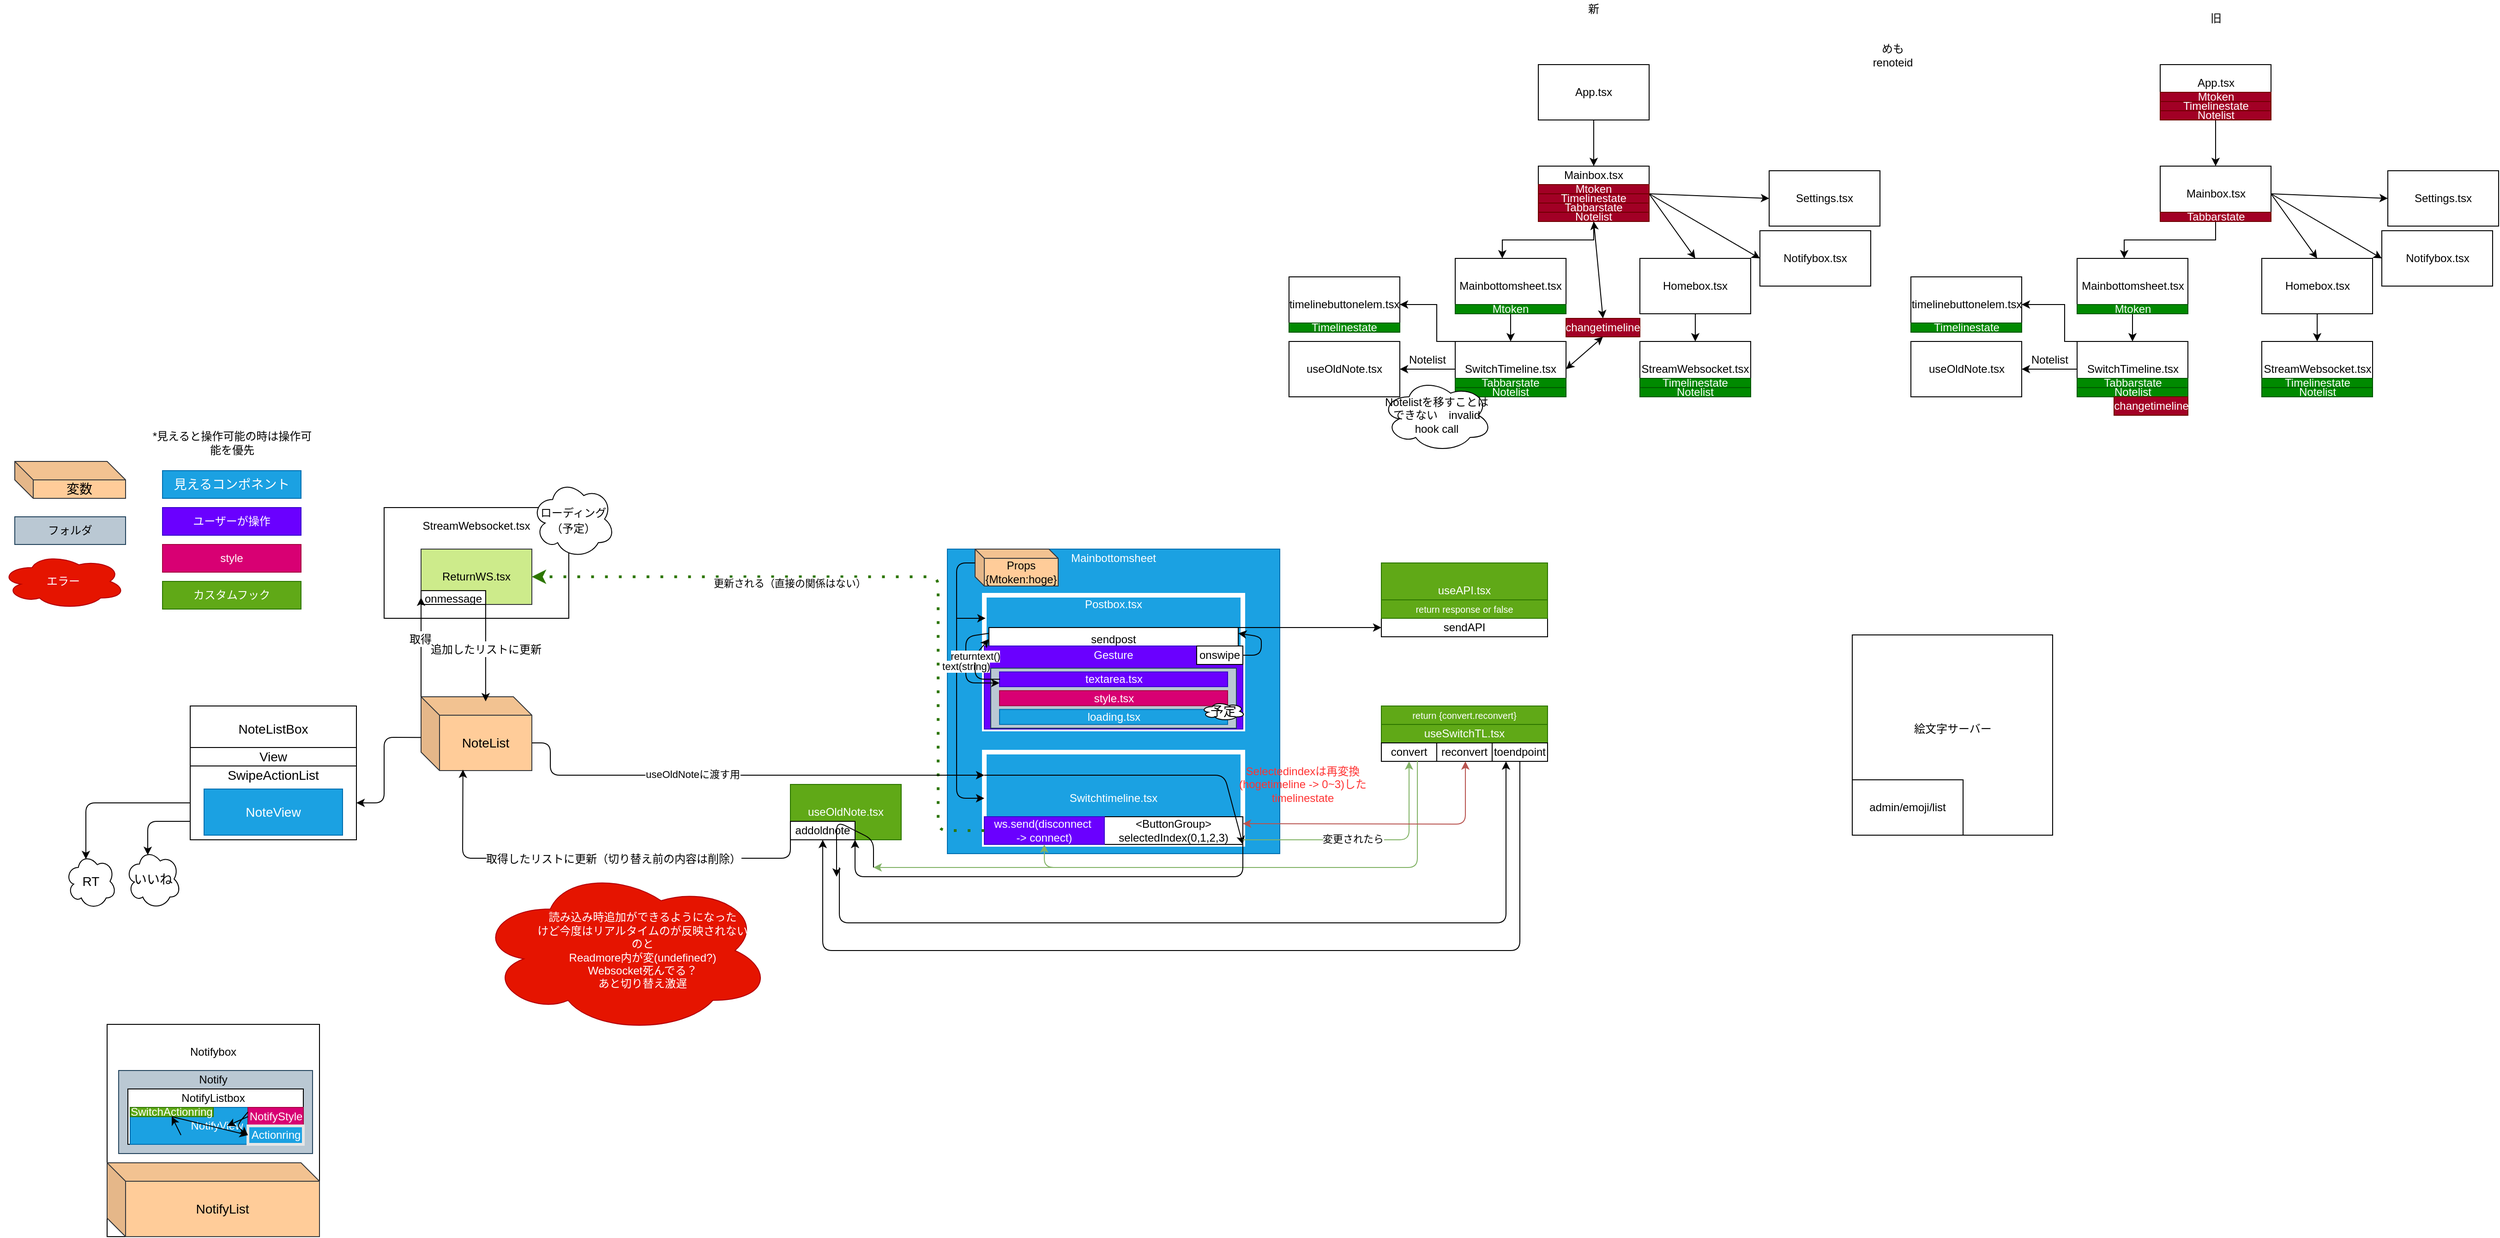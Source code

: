 <mxfile>
    <diagram id="kgpKYQtTHZ0yAKxKKP6v" name="Page-1">
        <mxGraphModel dx="1748" dy="1518" grid="1" gridSize="10" guides="1" tooltips="1" connect="1" arrows="1" fold="1" page="1" pageScale="1" pageWidth="850" pageHeight="1100" math="0" shadow="0">
            <root>
                <mxCell id="0"/>
                <mxCell id="1" parent="0"/>
                <mxCell id="136" value="" style="whiteSpace=wrap;html=1;aspect=fixed;" parent="1" vertex="1">
                    <mxGeometry x="-540" y="640" width="230" height="230" as="geometry"/>
                </mxCell>
                <mxCell id="EchnxL360Gzji8mLbnqo-2" value="useOldNote.tsx" style="whiteSpace=wrap;html=1;fillColor=#60a917;strokeColor=#2D7600;fontColor=#ffffff;" parent="1" vertex="1">
                    <mxGeometry x="200" y="380" width="120" height="60" as="geometry"/>
                </mxCell>
                <mxCell id="11" value="" style="group;" parent="1" vertex="1" connectable="0">
                    <mxGeometry x="840" y="295" width="180" height="60" as="geometry"/>
                </mxCell>
                <mxCell id="8" value="useSwitchTL.tsx" style="whiteSpace=wrap;html=1;fillColor=#60a917;strokeColor=#2D7600;fontColor=#ffffff;" parent="11" vertex="1">
                    <mxGeometry width="180" height="60" as="geometry"/>
                </mxCell>
                <mxCell id="9" value="convert" style="whiteSpace=wrap;html=1;" parent="11" vertex="1">
                    <mxGeometry y="40" width="60" height="20" as="geometry"/>
                </mxCell>
                <mxCell id="10" value="reconvert" style="whiteSpace=wrap;html=1;" parent="11" vertex="1">
                    <mxGeometry x="60" y="40" width="60" height="20" as="geometry"/>
                </mxCell>
                <mxCell id="12" value="&lt;font style=&quot;font-size: 10px&quot;&gt;return {convert.reconvert}&lt;/font&gt;" style="whiteSpace=wrap;html=1;strokeColor=#2D7600;align=center;fillColor=#60a917;fontColor=#ffffff;" parent="11" vertex="1">
                    <mxGeometry width="180" height="20" as="geometry"/>
                </mxCell>
                <mxCell id="65" value="toendpoint" style="whiteSpace=wrap;html=1;" parent="11" vertex="1">
                    <mxGeometry x="120" y="40" width="60" height="20" as="geometry"/>
                </mxCell>
                <mxCell id="14" value="" style="group;" parent="1" vertex="1" connectable="0">
                    <mxGeometry x="410" y="335" width="320" height="120" as="geometry"/>
                </mxCell>
                <mxCell id="78" value="" style="whiteSpace=wrap;html=1;fillColor=#1ba1e2;strokeColor=#006EAF;fontColor=#ffffff;" parent="14" vertex="1">
                    <mxGeometry x="-40" y="-210" width="360" height="330" as="geometry"/>
                </mxCell>
                <mxCell id="3" value="Switchtimeline.tsx" style="whiteSpace=wrap;html=1;fillColor=#1ba1e2;fontColor=#ffffff;strokeColor=#FFFFFF;strokeWidth=5;" parent="14" vertex="1">
                    <mxGeometry y="10" width="280" height="100" as="geometry"/>
                </mxCell>
                <mxCell id="13" value="&amp;lt;ButtonGroup&amp;gt;&lt;br&gt;selectedIndex(0,1,2,3)" style="whiteSpace=wrap;html=1;" parent="14" vertex="1">
                    <mxGeometry x="130" y="80" width="150" height="30" as="geometry"/>
                </mxCell>
                <mxCell id="16" value="ws.send(disconnect&amp;nbsp;&lt;br&gt;-&amp;gt; connect)" style="whiteSpace=wrap;html=1;fillColor=#6a00ff;strokeColor=#3700CC;fontColor=#ffffff;" parent="14" vertex="1">
                    <mxGeometry y="80" width="130" height="30" as="geometry"/>
                </mxCell>
                <mxCell id="77" value="" style="whiteSpace=wrap;html=1;fillColor=#1ba1e2;fontColor=#ffffff;strokeWidth=5;strokeColor=#FFFFFF;" parent="14" vertex="1">
                    <mxGeometry y="-160" width="280" height="145" as="geometry"/>
                </mxCell>
                <mxCell id="107" value="sendpost" style="whiteSpace=wrap;html=1;" parent="14" vertex="1">
                    <mxGeometry x="5" y="-125" width="270" height="25" as="geometry"/>
                </mxCell>
                <mxCell id="80" value="&lt;font color=&quot;#ffffff&quot;&gt;Mainbottomsheet&lt;/font&gt;" style="text;html=1;strokeColor=none;fillColor=none;align=center;verticalAlign=middle;whiteSpace=wrap;" parent="14" vertex="1">
                    <mxGeometry x="120" y="-210" width="40" height="20" as="geometry"/>
                </mxCell>
                <mxCell id="117" value="&lt;span&gt;Props&lt;/span&gt;&lt;br&gt;&lt;span&gt;{Mtoken:hoge}&lt;/span&gt;" style="shape=cube;whiteSpace=wrap;html=1;boundedLbl=1;backgroundOutline=1;darkOpacity=0.05;darkOpacity2=0.1;size=10;fillColor=#ffcc99;strokeColor=#36393d;" parent="14" vertex="1">
                    <mxGeometry x="-10" y="-210" width="90" height="40" as="geometry"/>
                </mxCell>
                <mxCell id="118" value="" style="endArrow=classic;html=1;exitX=0;exitY=0;exitDx=0;exitDy=15;exitPerimeter=0;entryX=0;entryY=0.5;entryDx=0;entryDy=0;fillColor=#fa6800;" parent="14" source="117" target="3" edge="1">
                    <mxGeometry width="50" height="50" relative="1" as="geometry">
                        <mxPoint x="-50" y="-45" as="sourcePoint"/>
                        <mxPoint x="-130" y="-25" as="targetPoint"/>
                        <Array as="points">
                            <mxPoint x="-30" y="-195"/>
                            <mxPoint x="-30" y="60"/>
                        </Array>
                    </mxGeometry>
                </mxCell>
                <mxCell id="130" value="" style="endArrow=classic;html=1;exitX=0;exitY=0.25;exitDx=0;exitDy=0;entryX=1;entryY=1;entryDx=0;entryDy=0;" parent="14" source="3" target="13" edge="1">
                    <mxGeometry width="50" height="50" relative="1" as="geometry">
                        <mxPoint x="30" y="345" as="sourcePoint"/>
                        <mxPoint x="80" y="295" as="targetPoint"/>
                        <Array as="points">
                            <mxPoint x="120" y="35"/>
                            <mxPoint x="260" y="35"/>
                        </Array>
                    </mxGeometry>
                </mxCell>
                <mxCell id="15" value="" style="endArrow=classic;html=1;entryX=0.5;entryY=1;entryDx=0;entryDy=0;exitX=1;exitY=0.833;exitDx=0;exitDy=0;fillColor=#d5e8d4;strokeColor=#82b366;gradientColor=#97d077;exitPerimeter=0;" parent="1" source="13" target="9" edge="1">
                    <mxGeometry width="50" height="50" relative="1" as="geometry">
                        <mxPoint x="400" y="330" as="sourcePoint"/>
                        <mxPoint x="450" y="280" as="targetPoint"/>
                        <Array as="points">
                            <mxPoint x="870" y="440"/>
                        </Array>
                    </mxGeometry>
                </mxCell>
                <mxCell id="26" value="変更されたら" style="edgeLabel;html=1;align=center;verticalAlign=middle;resizable=0;points=[];" parent="15" vertex="1" connectable="0">
                    <mxGeometry x="-0.102" y="1" relative="1" as="geometry">
                        <mxPoint as="offset"/>
                    </mxGeometry>
                </mxCell>
                <mxCell id="17" value="" style="endArrow=classic;html=1;exitX=0.65;exitY=0.951;exitDx=0;exitDy=0;exitPerimeter=0;entryX=0.5;entryY=1;entryDx=0;entryDy=0;fillColor=#d5e8d4;strokeColor=#82b366;gradientColor=#97d077;" parent="1" source="9" target="16" edge="1">
                    <mxGeometry width="50" height="50" relative="1" as="geometry">
                        <mxPoint x="400" y="330" as="sourcePoint"/>
                        <mxPoint x="450" y="280" as="targetPoint"/>
                        <Array as="points">
                            <mxPoint x="879" y="470"/>
                            <mxPoint x="475" y="470"/>
                        </Array>
                    </mxGeometry>
                </mxCell>
                <mxCell id="19" value="" style="endArrow=classic;startArrow=classic;html=1;entryX=0.5;entryY=1;entryDx=0;entryDy=0;exitX=1;exitY=0.25;exitDx=0;exitDy=0;fillColor=#f8cecc;strokeColor=#b85450;gradientColor=#ea6b66;" parent="1" source="13" edge="1">
                    <mxGeometry width="50" height="50" relative="1" as="geometry">
                        <mxPoint x="691" y="400.0" as="sourcePoint"/>
                        <mxPoint x="931" y="355.0" as="targetPoint"/>
                        <Array as="points">
                            <mxPoint x="931" y="423"/>
                        </Array>
                    </mxGeometry>
                </mxCell>
                <mxCell id="20" value="Selectedindexは再変換(hogetimeline -&amp;gt; 0~3)したtimelinestate" style="text;html=1;align=center;verticalAlign=middle;whiteSpace=wrap;fontColor=#FF3333;" parent="1" vertex="1">
                    <mxGeometry x="680" y="370" width="150" height="20" as="geometry"/>
                </mxCell>
                <mxCell id="28" value="" style="endArrow=classic;html=1;gradientColor=#97d077;fillColor=#d5e8d4;strokeColor=#82b366;" parent="1" edge="1">
                    <mxGeometry width="50" height="50" relative="1" as="geometry">
                        <mxPoint x="490" y="470" as="sourcePoint"/>
                        <mxPoint x="290" y="470" as="targetPoint"/>
                        <Array as="points"/>
                    </mxGeometry>
                </mxCell>
                <mxCell id="32" value="" style="group;" parent="1" vertex="1" connectable="0">
                    <mxGeometry x="-240" y="130" width="250" height="120" as="geometry"/>
                </mxCell>
                <mxCell id="33" value="" style="group;" parent="32" vertex="1" connectable="0">
                    <mxGeometry y="-50" width="250" height="120" as="geometry"/>
                </mxCell>
                <mxCell id="71" value="" style="group;" parent="33" vertex="1" connectable="0">
                    <mxGeometry y="-30" width="250" height="150" as="geometry"/>
                </mxCell>
                <mxCell id="30" value="" style="whiteSpace=wrap;html=1;" parent="71" vertex="1">
                    <mxGeometry y="30" width="200" height="120" as="geometry"/>
                </mxCell>
                <mxCell id="29" value="ReturnWS.tsx" style="whiteSpace=wrap;html=1;fillColor=#cdeb8b;strokeColor=#36393d;" parent="71" vertex="1">
                    <mxGeometry x="40" y="75" width="120" height="60" as="geometry"/>
                </mxCell>
                <mxCell id="31" value="StreamWebsocket.tsx" style="text;html=1;strokeColor=none;fillColor=none;align=center;verticalAlign=middle;whiteSpace=wrap;" parent="71" vertex="1">
                    <mxGeometry x="80" y="40" width="40" height="20" as="geometry"/>
                </mxCell>
                <mxCell id="36" value="&lt;font style=&quot;font-size: 12px&quot;&gt;onmessage&lt;/font&gt;" style="whiteSpace=wrap;html=1;fontSize=14;fontColor=#000000;" parent="71" vertex="1">
                    <mxGeometry x="40" y="120" width="70" height="15" as="geometry"/>
                </mxCell>
                <mxCell id="49" value="&lt;font style=&quot;font-size: 12px&quot;&gt;ローディング（予定）&lt;/font&gt;" style="ellipse;shape=cloud;whiteSpace=wrap;html=1;fontSize=14;fontColor=#000000;align=center;" parent="71" vertex="1">
                    <mxGeometry x="160" width="90" height="85" as="geometry"/>
                </mxCell>
                <mxCell id="34" value="NoteList" style="shape=cube;whiteSpace=wrap;html=1;boundedLbl=1;backgroundOutline=1;darkOpacity=0.05;darkOpacity2=0.1;fillColor=#ffcc99;strokeColor=#36393d;fontSize=14;" parent="1" vertex="1">
                    <mxGeometry x="-200" y="285" width="120" height="80" as="geometry"/>
                </mxCell>
                <mxCell id="37" value="" style="endArrow=classic;html=1;fontSize=14;fontColor=#000000;exitX=0;exitY=0;exitDx=0;exitDy=0;exitPerimeter=0;entryX=0;entryY=0.5;entryDx=0;entryDy=0;" parent="1" source="34" target="36" edge="1">
                    <mxGeometry width="50" height="50" relative="1" as="geometry">
                        <mxPoint x="270" y="400" as="sourcePoint"/>
                        <mxPoint x="320" y="350" as="targetPoint"/>
                        <Array as="points"/>
                    </mxGeometry>
                </mxCell>
                <mxCell id="39" value="&lt;font style=&quot;font-size: 12px&quot;&gt;取得&lt;/font&gt;" style="edgeLabel;html=1;align=center;verticalAlign=middle;resizable=0;points=[];fontSize=14;fontColor=#000000;" parent="37" vertex="1" connectable="0">
                    <mxGeometry x="0.182" y="1" relative="1" as="geometry">
                        <mxPoint as="offset"/>
                    </mxGeometry>
                </mxCell>
                <mxCell id="38" value="" style="endArrow=classic;html=1;fontSize=14;fontColor=#000000;exitX=1;exitY=1;exitDx=0;exitDy=0;entryX=0.583;entryY=0.063;entryDx=0;entryDy=0;entryPerimeter=0;" parent="1" source="36" target="34" edge="1">
                    <mxGeometry width="50" height="50" relative="1" as="geometry">
                        <mxPoint x="270" y="400" as="sourcePoint"/>
                        <mxPoint x="320" y="350" as="targetPoint"/>
                        <Array as="points"/>
                    </mxGeometry>
                </mxCell>
                <mxCell id="40" value="&lt;font style=&quot;font-size: 12px&quot;&gt;追加したリストに更新&lt;/font&gt;" style="edgeLabel;html=1;align=center;verticalAlign=middle;resizable=0;points=[];fontSize=14;fontColor=#000000;" parent="38" vertex="1" connectable="0">
                    <mxGeometry x="-0.098" relative="1" as="geometry">
                        <mxPoint as="offset"/>
                    </mxGeometry>
                </mxCell>
                <mxCell id="43" value="" style="endArrow=classic;html=1;fontSize=14;fontColor=#000000;exitX=0;exitY=1;exitDx=0;exitDy=0;entryX=0.378;entryY=0.987;entryDx=0;entryDy=0;entryPerimeter=0;" parent="1" source="47" target="34" edge="1">
                    <mxGeometry width="50" height="50" relative="1" as="geometry">
                        <mxPoint x="125" y="540" as="sourcePoint"/>
                        <mxPoint x="-190" y="550" as="targetPoint"/>
                        <Array as="points">
                            <mxPoint x="200" y="460"/>
                            <mxPoint x="-155" y="460"/>
                        </Array>
                    </mxGeometry>
                </mxCell>
                <mxCell id="44" value="&lt;font style=&quot;font-size: 12px&quot;&gt;取得したリストに更新（切り替え前の内容は削除）&lt;/font&gt;" style="edgeLabel;html=1;align=center;verticalAlign=middle;resizable=0;points=[];fontSize=14;fontColor=#000000;" parent="43" vertex="1" connectable="0">
                    <mxGeometry x="-0.098" relative="1" as="geometry">
                        <mxPoint as="offset"/>
                    </mxGeometry>
                </mxCell>
                <mxCell id="47" value="addoldnote" style="whiteSpace=wrap;html=1;" parent="1" vertex="1">
                    <mxGeometry x="200" y="420" width="70" height="20" as="geometry"/>
                </mxCell>
                <mxCell id="51" value="" style="whiteSpace=wrap;html=1;fontSize=14;align=center;" parent="1" vertex="1">
                    <mxGeometry x="-450" y="295" width="180" height="145" as="geometry"/>
                </mxCell>
                <mxCell id="52" value="見えるコンポネント" style="whiteSpace=wrap;html=1;fontSize=14;fontColor=#ffffff;align=center;fillColor=#1ba1e2;strokeColor=#006EAF;" parent="1" vertex="1">
                    <mxGeometry x="-480" y="40" width="150" height="30" as="geometry"/>
                </mxCell>
                <mxCell id="53" value="変数" style="shape=cube;whiteSpace=wrap;html=1;boundedLbl=1;backgroundOutline=1;darkOpacity=0.05;darkOpacity2=0.1;fillColor=#ffcc99;strokeColor=#36393d;fontSize=14;" parent="1" vertex="1">
                    <mxGeometry x="-640" y="30" width="120" height="40" as="geometry"/>
                </mxCell>
                <mxCell id="54" value="" style="whiteSpace=wrap;html=1;fontSize=14;fontColor=#000000;align=center;" parent="1" vertex="1">
                    <mxGeometry x="-450" y="360" width="180" height="80" as="geometry"/>
                </mxCell>
                <mxCell id="55" value="NoteView" style="whiteSpace=wrap;html=1;fontSize=14;fontColor=#ffffff;align=center;fillColor=#1ba1e2;strokeColor=#006EAF;" parent="1" vertex="1">
                    <mxGeometry x="-435" y="385" width="150" height="50" as="geometry"/>
                </mxCell>
                <mxCell id="56" value="SwipeActionList" style="text;html=1;strokeColor=none;fillColor=none;align=center;verticalAlign=middle;whiteSpace=wrap;fontSize=14;fontColor=#000000;" parent="1" vertex="1">
                    <mxGeometry x="-380" y="360" width="40" height="20" as="geometry"/>
                </mxCell>
                <mxCell id="57" value="いいね" style="ellipse;shape=cloud;whiteSpace=wrap;html=1;fontSize=14;fontColor=#000000;align=center;" parent="1" vertex="1">
                    <mxGeometry x="-520" y="450" width="60" height="65" as="geometry"/>
                </mxCell>
                <mxCell id="58" value="RT" style="ellipse;shape=cloud;whiteSpace=wrap;html=1;fontSize=14;fontColor=#000000;align=center;" parent="1" vertex="1">
                    <mxGeometry x="-585" y="455" width="55" height="60" as="geometry"/>
                </mxCell>
                <mxCell id="59" value="" style="endArrow=classic;html=1;fontSize=14;fontColor=#000000;exitX=0;exitY=0.75;exitDx=0;exitDy=0;entryX=0.4;entryY=0.1;entryDx=0;entryDy=0;entryPerimeter=0;" parent="1" source="54" target="57" edge="1">
                    <mxGeometry width="50" height="50" relative="1" as="geometry">
                        <mxPoint x="-290" y="400" as="sourcePoint"/>
                        <mxPoint x="-240" y="350" as="targetPoint"/>
                        <Array as="points">
                            <mxPoint x="-496" y="420"/>
                        </Array>
                    </mxGeometry>
                </mxCell>
                <mxCell id="60" value="" style="endArrow=classic;html=1;fontSize=14;fontColor=#000000;exitX=0;exitY=0.5;exitDx=0;exitDy=0;entryX=0.4;entryY=0.1;entryDx=0;entryDy=0;entryPerimeter=0;" parent="1" source="54" target="58" edge="1">
                    <mxGeometry width="50" height="50" relative="1" as="geometry">
                        <mxPoint x="-290" y="400" as="sourcePoint"/>
                        <mxPoint x="-240" y="350" as="targetPoint"/>
                        <Array as="points">
                            <mxPoint x="-563" y="400"/>
                        </Array>
                    </mxGeometry>
                </mxCell>
                <mxCell id="61" value="NoteListBox" style="text;html=1;strokeColor=none;fillColor=none;align=center;verticalAlign=middle;whiteSpace=wrap;fontSize=14;fontColor=#000000;" parent="1" vertex="1">
                    <mxGeometry x="-380" y="310" width="40" height="20" as="geometry"/>
                </mxCell>
                <mxCell id="62" value="" style="endArrow=classic;html=1;fontSize=14;fontColor=#000000;exitX=-0.002;exitY=0.552;exitDx=0;exitDy=0;exitPerimeter=0;entryX=1;entryY=0.5;entryDx=0;entryDy=0;" parent="1" source="34" target="54" edge="1">
                    <mxGeometry width="50" height="50" relative="1" as="geometry">
                        <mxPoint x="-180" y="400" as="sourcePoint"/>
                        <mxPoint x="-130" y="350" as="targetPoint"/>
                        <Array as="points">
                            <mxPoint x="-240" y="329"/>
                            <mxPoint x="-240" y="400"/>
                        </Array>
                    </mxGeometry>
                </mxCell>
                <mxCell id="63" value="View" style="whiteSpace=wrap;html=1;fontSize=14;fontColor=#000000;align=center;" parent="1" vertex="1">
                    <mxGeometry x="-450" y="340" width="180" height="20" as="geometry"/>
                </mxCell>
                <mxCell id="67" value="" style="endArrow=classic;html=1;fontSize=14;fontColor=#FF3333;exitX=0.5;exitY=1;exitDx=0;exitDy=0;entryX=0.5;entryY=1;entryDx=0;entryDy=0;" parent="1" source="65" target="47" edge="1">
                    <mxGeometry width="50" height="50" relative="1" as="geometry">
                        <mxPoint x="1080" y="390" as="sourcePoint"/>
                        <mxPoint x="990" y="500" as="targetPoint"/>
                        <Array as="points">
                            <mxPoint x="990" y="560"/>
                            <mxPoint x="235" y="560"/>
                        </Array>
                    </mxGeometry>
                </mxCell>
                <mxCell id="68" value="" style="endArrow=classic;html=1;fontSize=14;fontColor=#FF3333;entryX=0.25;entryY=1;entryDx=0;entryDy=0;" parent="1" target="65" edge="1">
                    <mxGeometry width="50" height="50" relative="1" as="geometry">
                        <mxPoint x="253" y="470" as="sourcePoint"/>
                        <mxPoint x="950" y="435" as="targetPoint"/>
                        <Array as="points">
                            <mxPoint x="253" y="530"/>
                            <mxPoint x="975" y="530"/>
                        </Array>
                    </mxGeometry>
                </mxCell>
                <mxCell id="69" value="" style="endArrow=classic;html=1;fontSize=14;fontColor=#FF3333;" parent="1" edge="1">
                    <mxGeometry width="50" height="50" relative="1" as="geometry">
                        <mxPoint x="290" y="470" as="sourcePoint"/>
                        <mxPoint x="250" y="480" as="targetPoint"/>
                        <Array as="points">
                            <mxPoint x="290" y="440"/>
                            <mxPoint x="250" y="420"/>
                        </Array>
                    </mxGeometry>
                </mxCell>
                <mxCell id="73" value="" style="endArrow=classic;html=1;dashed=1;dashPattern=1 4;exitX=0;exitY=0.5;exitDx=0;exitDy=0;entryX=1;entryY=0.5;entryDx=0;entryDy=0;fillColor=#60a917;strokeColor=#2D7600;strokeWidth=3;" parent="1" source="16" target="29" edge="1">
                    <mxGeometry width="50" height="50" relative="1" as="geometry">
                        <mxPoint x="230" y="290" as="sourcePoint"/>
                        <mxPoint x="280" y="240" as="targetPoint"/>
                        <Array as="points">
                            <mxPoint x="360" y="430"/>
                            <mxPoint x="360" y="155"/>
                        </Array>
                    </mxGeometry>
                </mxCell>
                <mxCell id="75" value="更新される（直接の関係はない）" style="edgeLabel;html=1;align=center;verticalAlign=middle;resizable=0;points=[];" parent="73" vertex="1" connectable="0">
                    <mxGeometry x="0.272" y="7" relative="1" as="geometry">
                        <mxPoint as="offset"/>
                    </mxGeometry>
                </mxCell>
                <mxCell id="76" value="ユーザーが操作" style="whiteSpace=wrap;html=1;fillColor=#6a00ff;strokeColor=#3700CC;fontColor=#ffffff;" parent="1" vertex="1">
                    <mxGeometry x="-480" y="80" width="150" height="30" as="geometry"/>
                </mxCell>
                <mxCell id="81" value="フォルダ" style="whiteSpace=wrap;html=1;strokeColor=#23445d;strokeWidth=1;fillColor=#bac8d3;" parent="1" vertex="1">
                    <mxGeometry x="-640" y="90" width="120" height="30" as="geometry"/>
                </mxCell>
                <mxCell id="91" value="style" style="whiteSpace=wrap;html=1;strokeColor=#A50040;strokeWidth=1;fillColor=#d80073;fontColor=#ffffff;" parent="1" vertex="1">
                    <mxGeometry x="-480" y="120" width="150" height="30" as="geometry"/>
                </mxCell>
                <mxCell id="100" value="" style="whiteSpace=wrap;html=1;strokeColor=#3700CC;strokeWidth=1;fillColor=#6a00ff;fontColor=#ffffff;" parent="1" vertex="1">
                    <mxGeometry x="410" y="230" width="280" height="90" as="geometry"/>
                </mxCell>
                <mxCell id="101" value="" style="group;" parent="1" vertex="1" connectable="0">
                    <mxGeometry x="360" y="250" width="285" height="65" as="geometry"/>
                </mxCell>
                <mxCell id="103" value="" style="group;" parent="101" vertex="1" connectable="0">
                    <mxGeometry x="57.0" y="4.062" width="275.5" height="65" as="geometry"/>
                </mxCell>
                <mxCell id="86" value="" style="whiteSpace=wrap;html=1;strokeColor=#23445d;strokeWidth=1;fillColor=#bac8d3;" parent="103" vertex="1">
                    <mxGeometry width="266" height="65" as="geometry"/>
                </mxCell>
                <mxCell id="88" value="loading.tsx" style="whiteSpace=wrap;html=1;strokeColor=#006EAF;strokeWidth=1;fillColor=#1ba1e2;fontColor=#ffffff;" parent="103" vertex="1">
                    <mxGeometry x="9.507" y="44.688" width="246.993" height="16.25" as="geometry"/>
                </mxCell>
                <mxCell id="89" value="textarea.tsx" style="whiteSpace=wrap;html=1;strokeColor=#3700CC;strokeWidth=1;fillColor=#6a00ff;fontColor=#ffffff;" parent="103" vertex="1">
                    <mxGeometry x="9.5" y="4.06" width="247" height="15.94" as="geometry"/>
                </mxCell>
                <mxCell id="90" value="style.tsx" style="whiteSpace=wrap;html=1;strokeColor=#A50040;strokeWidth=1;fillColor=#d80073;fontColor=#ffffff;" parent="103" vertex="1">
                    <mxGeometry x="9.5" y="24.375" width="247.0" height="16.25" as="geometry"/>
                </mxCell>
                <mxCell id="93" value="予定" style="ellipse;shape=cloud;whiteSpace=wrap;html=1;fontSize=14;fontColor=#000000;align=center;" parent="103" vertex="1">
                    <mxGeometry x="228.0" y="36.562" width="47.5" height="20.312" as="geometry"/>
                </mxCell>
                <mxCell id="97" value="" style="endArrow=classic;html=1;strokeWidth=1;entryX=0;entryY=0.75;entryDx=0;entryDy=0;exitX=0;exitY=0.25;exitDx=0;exitDy=0;" parent="1" source="107" target="89" edge="1">
                    <mxGeometry width="50" height="50" relative="1" as="geometry">
                        <mxPoint x="410" y="220" as="sourcePoint"/>
                        <mxPoint x="370" y="255" as="targetPoint"/>
                        <Array as="points">
                            <mxPoint x="390" y="220"/>
                            <mxPoint x="390" y="270"/>
                        </Array>
                    </mxGeometry>
                </mxCell>
                <mxCell id="99" value="text(string)" style="edgeLabel;html=1;align=center;verticalAlign=middle;resizable=0;points=[];" parent="97" vertex="1" connectable="0">
                    <mxGeometry x="0.24" relative="1" as="geometry">
                        <mxPoint y="-12.13" as="offset"/>
                    </mxGeometry>
                </mxCell>
                <mxCell id="106" value="&lt;font color=&quot;#ffffff&quot;&gt;Gesture&lt;/font&gt;" style="text;html=1;align=center;verticalAlign=middle;whiteSpace=wrap;" parent="1" vertex="1">
                    <mxGeometry x="530" y="230" width="40" height="20" as="geometry"/>
                </mxCell>
                <mxCell id="105" value="&lt;font color=&quot;#ffffff&quot;&gt;Postbox.tsx&lt;/font&gt;" style="text;html=1;strokeColor=none;fillColor=none;align=center;verticalAlign=middle;whiteSpace=wrap;" parent="1" vertex="1">
                    <mxGeometry x="530" y="175" width="40" height="20" as="geometry"/>
                </mxCell>
                <mxCell id="108" value="onswipe" style="whiteSpace=wrap;html=1;" parent="1" vertex="1">
                    <mxGeometry x="640" y="230" width="50" height="20" as="geometry"/>
                </mxCell>
                <mxCell id="109" value="" style="endArrow=classic;html=1;exitX=1;exitY=0.5;exitDx=0;exitDy=0;entryX=1;entryY=0.25;entryDx=0;entryDy=0;" parent="1" source="108" target="107" edge="1">
                    <mxGeometry width="50" height="50" relative="1" as="geometry">
                        <mxPoint x="570" y="240" as="sourcePoint"/>
                        <mxPoint x="690" y="216" as="targetPoint"/>
                        <Array as="points">
                            <mxPoint x="710" y="240"/>
                            <mxPoint x="710" y="220"/>
                        </Array>
                    </mxGeometry>
                </mxCell>
                <mxCell id="110" value="*見えると操作可能の時は操作可能を優先" style="text;html=1;strokeColor=none;fillColor=none;align=center;verticalAlign=middle;whiteSpace=wrap;" parent="1" vertex="1">
                    <mxGeometry x="-492.5" width="175" height="20" as="geometry"/>
                </mxCell>
                <mxCell id="95" value="" style="endArrow=classic;html=1;strokeWidth=1;entryX=0;entryY=0.5;entryDx=0;entryDy=0;" parent="1" target="107" edge="1">
                    <mxGeometry width="50" height="50" relative="1" as="geometry">
                        <mxPoint x="427" y="266" as="sourcePoint"/>
                        <mxPoint x="410" y="220" as="targetPoint"/>
                        <Array as="points">
                            <mxPoint x="400" y="266"/>
                            <mxPoint x="400" y="240"/>
                        </Array>
                    </mxGeometry>
                </mxCell>
                <mxCell id="98" value="returntext()" style="edgeLabel;html=1;align=center;verticalAlign=middle;resizable=0;points=[];" parent="95" vertex="1" connectable="0">
                    <mxGeometry x="-0.134" y="-1" relative="1" as="geometry">
                        <mxPoint x="-1" y="-19.47" as="offset"/>
                    </mxGeometry>
                </mxCell>
                <mxCell id="111" value="useAPI.tsx" style="whiteSpace=wrap;html=1;fillColor=#60a917;strokeColor=#2D7600;fontColor=#ffffff;" parent="1" vertex="1">
                    <mxGeometry x="840" y="140" width="180" height="60" as="geometry"/>
                </mxCell>
                <mxCell id="112" value="sendAPI" style="whiteSpace=wrap;html=1;gradientColor=none;" parent="1" vertex="1">
                    <mxGeometry x="840" y="200" width="180" height="20" as="geometry"/>
                </mxCell>
                <mxCell id="114" value="&lt;font style=&quot;font-size: 10px&quot;&gt;return response or false&lt;/font&gt;" style="whiteSpace=wrap;html=1;strokeColor=#2D7600;align=center;fillColor=#60a917;fontColor=#ffffff;" parent="1" vertex="1">
                    <mxGeometry x="840" y="180" width="180" height="20" as="geometry"/>
                </mxCell>
                <mxCell id="113" value="" style="endArrow=classic;html=1;exitX=1;exitY=0;exitDx=0;exitDy=0;entryX=0;entryY=0.5;entryDx=0;entryDy=0;" parent="1" source="107" target="112" edge="1">
                    <mxGeometry width="50" height="50" relative="1" as="geometry">
                        <mxPoint x="720" y="310" as="sourcePoint"/>
                        <mxPoint x="840" y="230" as="targetPoint"/>
                        <Array as="points">
                            <mxPoint x="780" y="210"/>
                        </Array>
                    </mxGeometry>
                </mxCell>
                <mxCell id="115" value="カスタムフック" style="whiteSpace=wrap;html=1;strokeColor=#2D7600;strokeWidth=1;fillColor=#60a917;fontColor=#ffffff;" parent="1" vertex="1">
                    <mxGeometry x="-480" y="160" width="150" height="30" as="geometry"/>
                </mxCell>
                <mxCell id="120" value="" style="group;" parent="1" vertex="1" connectable="0">
                    <mxGeometry x="380" y="140" height="255" as="geometry"/>
                </mxCell>
                <mxCell id="119" value="" style="endArrow=classic;html=1;entryX=0.005;entryY=0.172;entryDx=0;entryDy=0;entryPerimeter=0;" parent="120" target="77" edge="1">
                    <mxGeometry width="50" height="50" relative="1" as="geometry">
                        <mxPoint y="60" as="sourcePoint"/>
                        <mxPoint x="-110" y="95" as="targetPoint"/>
                    </mxGeometry>
                </mxCell>
                <mxCell id="124" value="&lt;blockquote style=&quot;margin: 0 0 0 40px ; border: none ; padding: 0px&quot;&gt;読み込み時追加ができるようになった&lt;/blockquote&gt;&lt;blockquote style=&quot;margin: 0 0 0 40px ; border: none ; padding: 0px&quot;&gt;けど今度はリアルタイムのが反映されない&lt;/blockquote&gt;&lt;blockquote style=&quot;margin: 0 0 0 40px ; border: none ; padding: 0px&quot;&gt;のと&lt;/blockquote&gt;&lt;blockquote style=&quot;margin: 0 0 0 40px ; border: none ; padding: 0px&quot;&gt;Readmore内が変(undefined?)&lt;/blockquote&gt;&lt;blockquote style=&quot;margin: 0 0 0 40px ; border: none ; padding: 0px&quot;&gt;Websocket死んでる？&lt;/blockquote&gt;&lt;blockquote style=&quot;margin: 0 0 0 40px ; border: none ; padding: 0px&quot;&gt;あと切り替え激遅&lt;/blockquote&gt;" style="ellipse;shape=cloud;whiteSpace=wrap;html=1;fillColor=#e51400;strokeColor=#B20000;fontColor=#ffffff;" parent="1" vertex="1">
                    <mxGeometry x="-140" y="470" width="320" height="180" as="geometry"/>
                </mxCell>
                <mxCell id="126" value="" style="endArrow=classic;html=1;entryX=0;entryY=0.25;entryDx=0;entryDy=0;" parent="1" target="3" edge="1">
                    <mxGeometry width="50" height="50" relative="1" as="geometry">
                        <mxPoint x="-80" y="335" as="sourcePoint"/>
                        <mxPoint x="330" y="360" as="targetPoint"/>
                        <Array as="points">
                            <mxPoint x="-60" y="335"/>
                            <mxPoint x="-60" y="370"/>
                        </Array>
                    </mxGeometry>
                </mxCell>
                <mxCell id="129" value="useOldNoteに渡す用" style="edgeLabel;html=1;align=center;verticalAlign=middle;resizable=0;points=[];" parent="126" vertex="1" connectable="0">
                    <mxGeometry x="-0.206" y="1" relative="1" as="geometry">
                        <mxPoint as="offset"/>
                    </mxGeometry>
                </mxCell>
                <mxCell id="127" value="" style="endArrow=classic;html=1;exitX=1;exitY=1;exitDx=0;exitDy=0;entryX=1;entryY=1;entryDx=0;entryDy=0;" parent="1" source="3" target="47" edge="1">
                    <mxGeometry width="50" height="50" relative="1" as="geometry">
                        <mxPoint x="650" y="520" as="sourcePoint"/>
                        <mxPoint x="260" y="440" as="targetPoint"/>
                        <Array as="points">
                            <mxPoint x="690" y="480"/>
                            <mxPoint x="340" y="480"/>
                            <mxPoint x="270" y="480"/>
                        </Array>
                    </mxGeometry>
                </mxCell>
                <mxCell id="131" value="エラー" style="ellipse;shape=cloud;whiteSpace=wrap;html=1;fillColor=#e51400;strokeColor=#B20000;fontColor=#ffffff;" parent="1" vertex="1">
                    <mxGeometry x="-655" y="130" width="135" height="60" as="geometry"/>
                </mxCell>
                <mxCell id="132" value="" style="whiteSpace=wrap;html=1;aspect=fixed;" parent="1" vertex="1">
                    <mxGeometry x="1350" y="218" width="217" height="217" as="geometry"/>
                </mxCell>
                <mxCell id="133" value="admin/emoji/list" style="rounded=0;whiteSpace=wrap;html=1;" parent="1" vertex="1">
                    <mxGeometry x="1350" y="375" width="120" height="60" as="geometry"/>
                </mxCell>
                <mxCell id="134" value="絵文字サーバー" style="text;html=1;strokeColor=none;fillColor=none;align=center;verticalAlign=middle;whiteSpace=wrap;rounded=0;" parent="1" vertex="1">
                    <mxGeometry x="1413.5" y="310" width="90" height="20" as="geometry"/>
                </mxCell>
                <mxCell id="135" value="NotifyList" style="shape=cube;whiteSpace=wrap;html=1;boundedLbl=1;backgroundOutline=1;darkOpacity=0.05;darkOpacity2=0.1;fillColor=#ffcc99;strokeColor=#36393d;fontSize=14;" parent="1" vertex="1">
                    <mxGeometry x="-540" y="790" width="230" height="80" as="geometry"/>
                </mxCell>
                <mxCell id="137" value="Notifybox" style="text;html=1;strokeColor=none;fillColor=none;align=center;verticalAlign=middle;whiteSpace=wrap;rounded=0;" parent="1" vertex="1">
                    <mxGeometry x="-445" y="660" width="40" height="20" as="geometry"/>
                </mxCell>
                <mxCell id="142" value="" style="whiteSpace=wrap;html=1;strokeColor=#23445d;strokeWidth=1;fillColor=#bac8d3;" parent="1" vertex="1">
                    <mxGeometry x="-527.5" y="690" width="210" height="90" as="geometry"/>
                </mxCell>
                <mxCell id="141" value="Notify" style="text;html=1;strokeColor=none;fillColor=none;align=center;verticalAlign=middle;whiteSpace=wrap;rounded=0;" parent="1" vertex="1">
                    <mxGeometry x="-445" y="690" width="40" height="20" as="geometry"/>
                </mxCell>
                <mxCell id="139" value="" style="rounded=0;whiteSpace=wrap;html=1;" parent="1" vertex="1">
                    <mxGeometry x="-517.5" y="710" width="190" height="60" as="geometry"/>
                </mxCell>
                <mxCell id="143" value="NotifyView" style="rounded=0;whiteSpace=wrap;html=1;fillColor=#1ba1e2;strokeColor=#006EAF;fontColor=#ffffff;" parent="1" vertex="1">
                    <mxGeometry x="-515" y="730" width="187.5" height="40" as="geometry"/>
                </mxCell>
                <mxCell id="144" value="NotifyStyle" style="rounded=0;whiteSpace=wrap;html=1;fillColor=#d80073;strokeColor=#A50040;fontColor=#ffffff;" parent="1" vertex="1">
                    <mxGeometry x="-387.5" y="730" width="60" height="20" as="geometry"/>
                </mxCell>
                <mxCell id="145" value="SwitchActionring" style="rounded=0;whiteSpace=wrap;html=1;fillColor=#60a917;strokeColor=#2D7600;fontColor=#ffffff;" parent="1" vertex="1">
                    <mxGeometry x="-515" y="730" width="90" height="10" as="geometry"/>
                </mxCell>
                <mxCell id="140" value="NotifyListbox" style="text;html=1;strokeColor=none;fillColor=none;align=center;verticalAlign=middle;whiteSpace=wrap;rounded=0;" parent="1" vertex="1">
                    <mxGeometry x="-445" y="710" width="40" height="20" as="geometry"/>
                </mxCell>
                <mxCell id="149" style="edgeStyle=orthogonalEdgeStyle;rounded=0;orthogonalLoop=1;jettySize=auto;html=1;exitX=0;exitY=0;exitDx=0;exitDy=0;" parent="1" source="147" edge="1">
                    <mxGeometry relative="1" as="geometry">
                        <mxPoint x="-387.4" y="750" as="targetPoint"/>
                    </mxGeometry>
                </mxCell>
                <mxCell id="147" value="Actionring" style="rounded=0;whiteSpace=wrap;html=1;fillColor=#1ba1e2;fontColor=#ffffff;strokeColor=#E6E6E6;strokeWidth=3;" parent="1" vertex="1">
                    <mxGeometry x="-387.5" y="750" width="60" height="20" as="geometry"/>
                </mxCell>
                <mxCell id="148" value="" style="endArrow=classic;html=1;entryX=0;entryY=0.5;entryDx=0;entryDy=0;exitX=0;exitY=0.25;exitDx=0;exitDy=0;" parent="1" source="144" target="147" edge="1">
                    <mxGeometry width="50" height="50" relative="1" as="geometry">
                        <mxPoint x="-387.5" y="740" as="sourcePoint"/>
                        <mxPoint x="-407.5" y="750" as="targetPoint"/>
                        <Array as="points">
                            <mxPoint x="-400" y="750"/>
                        </Array>
                    </mxGeometry>
                </mxCell>
                <mxCell id="150" value="" style="endArrow=classic;html=1;exitX=0;exitY=0.5;exitDx=0;exitDy=0;" parent="1" source="144" edge="1">
                    <mxGeometry width="50" height="50" relative="1" as="geometry">
                        <mxPoint x="-377.5" y="745" as="sourcePoint"/>
                        <mxPoint x="-410" y="750" as="targetPoint"/>
                        <Array as="points"/>
                    </mxGeometry>
                </mxCell>
                <mxCell id="151" value="" style="endArrow=classic;html=1;entryX=0.5;entryY=1;entryDx=0;entryDy=0;" parent="1" target="145" edge="1">
                    <mxGeometry width="50" height="50" relative="1" as="geometry">
                        <mxPoint x="-460" y="760" as="sourcePoint"/>
                        <mxPoint x="-420" y="740" as="targetPoint"/>
                    </mxGeometry>
                </mxCell>
                <mxCell id="152" value="" style="endArrow=classic;html=1;entryX=0;entryY=0.5;entryDx=0;entryDy=0;exitX=0.5;exitY=1;exitDx=0;exitDy=0;" parent="1" source="145" target="147" edge="1">
                    <mxGeometry width="50" height="50" relative="1" as="geometry">
                        <mxPoint x="-440" y="770" as="sourcePoint"/>
                        <mxPoint x="-390" y="720" as="targetPoint"/>
                    </mxGeometry>
                </mxCell>
                <mxCell id="157" style="edgeStyle=orthogonalEdgeStyle;rounded=0;orthogonalLoop=1;jettySize=auto;html=1;exitX=0.5;exitY=1;exitDx=0;exitDy=0;entryX=0.5;entryY=0;entryDx=0;entryDy=0;" parent="1" source="153" target="156" edge="1">
                    <mxGeometry relative="1" as="geometry"/>
                </mxCell>
                <mxCell id="153" value="App.tsx" style="rounded=0;whiteSpace=wrap;html=1;" parent="1" vertex="1">
                    <mxGeometry x="1010" y="-400" width="120" height="60" as="geometry"/>
                </mxCell>
                <mxCell id="170" style="edgeStyle=orthogonalEdgeStyle;rounded=0;orthogonalLoop=1;jettySize=auto;html=1;exitX=0;exitY=0.5;exitDx=0;exitDy=0;" parent="1" source="154" target="169" edge="1">
                    <mxGeometry relative="1" as="geometry"/>
                </mxCell>
                <mxCell id="258" style="edgeStyle=orthogonalEdgeStyle;rounded=0;orthogonalLoop=1;jettySize=auto;html=1;exitX=0;exitY=0;exitDx=0;exitDy=0;entryX=1;entryY=0.5;entryDx=0;entryDy=0;" parent="1" source="154" target="249" edge="1">
                    <mxGeometry relative="1" as="geometry">
                        <Array as="points">
                            <mxPoint x="900" y="-100"/>
                            <mxPoint x="900" y="-140"/>
                        </Array>
                    </mxGeometry>
                </mxCell>
                <mxCell id="154" value="SwitchTimeline.tsx" style="rounded=0;whiteSpace=wrap;html=1;" parent="1" vertex="1">
                    <mxGeometry x="920" y="-100" width="120" height="60" as="geometry"/>
                </mxCell>
                <mxCell id="155" value="StreamWebsocket.tsx" style="rounded=0;whiteSpace=wrap;html=1;" parent="1" vertex="1">
                    <mxGeometry x="1120" y="-100" width="120" height="60" as="geometry"/>
                </mxCell>
                <mxCell id="162" style="edgeStyle=orthogonalEdgeStyle;rounded=0;orthogonalLoop=1;jettySize=auto;html=1;exitX=0.5;exitY=1;exitDx=0;exitDy=0;entryX=0.425;entryY=0;entryDx=0;entryDy=0;entryPerimeter=0;" parent="1" source="156" target="159" edge="1">
                    <mxGeometry relative="1" as="geometry">
                        <Array as="points">
                            <mxPoint x="1070" y="-210"/>
                            <mxPoint x="971" y="-210"/>
                        </Array>
                    </mxGeometry>
                </mxCell>
                <mxCell id="156" value="" style="rounded=0;whiteSpace=wrap;html=1;" parent="1" vertex="1">
                    <mxGeometry x="1010" y="-290" width="120" height="60" as="geometry"/>
                </mxCell>
                <mxCell id="163" style="edgeStyle=orthogonalEdgeStyle;rounded=0;orthogonalLoop=1;jettySize=auto;html=1;exitX=0.5;exitY=1;exitDx=0;exitDy=0;entryX=0.5;entryY=0;entryDx=0;entryDy=0;" parent="1" source="158" target="155" edge="1">
                    <mxGeometry relative="1" as="geometry"/>
                </mxCell>
                <mxCell id="158" value="Homebox.tsx" style="rounded=0;whiteSpace=wrap;html=1;" parent="1" vertex="1">
                    <mxGeometry x="1120" y="-190" width="120" height="60" as="geometry"/>
                </mxCell>
                <mxCell id="160" style="edgeStyle=orthogonalEdgeStyle;rounded=0;orthogonalLoop=1;jettySize=auto;html=1;exitX=0.5;exitY=1;exitDx=0;exitDy=0;" parent="1" source="159" target="154" edge="1">
                    <mxGeometry relative="1" as="geometry"/>
                </mxCell>
                <mxCell id="159" value="Mainbottomsheet.tsx&lt;br&gt;" style="rounded=0;whiteSpace=wrap;html=1;" parent="1" vertex="1">
                    <mxGeometry x="920" y="-190" width="120" height="60" as="geometry"/>
                </mxCell>
                <mxCell id="164" value="Notelist" style="rounded=0;whiteSpace=wrap;html=1;fillColor=#a20025;strokeColor=#6F0000;fontColor=#ffffff;" parent="1" vertex="1">
                    <mxGeometry x="1010" y="-240" width="120" height="10" as="geometry"/>
                </mxCell>
                <mxCell id="165" value="Tabbarstate" style="rounded=0;whiteSpace=wrap;html=1;fillColor=#008a00;strokeColor=#005700;fontColor=#ffffff;" parent="1" vertex="1">
                    <mxGeometry x="920" y="-60" width="120" height="10" as="geometry"/>
                </mxCell>
                <mxCell id="167" value="Notelist" style="rounded=0;whiteSpace=wrap;html=1;fillColor=#008a00;strokeColor=#005700;fontColor=#ffffff;" parent="1" vertex="1">
                    <mxGeometry x="920" y="-50" width="120" height="10" as="geometry"/>
                </mxCell>
                <mxCell id="168" value="Tabbarstate" style="rounded=0;whiteSpace=wrap;html=1;fillColor=#a20025;strokeColor=#6F0000;fontColor=#ffffff;" parent="1" vertex="1">
                    <mxGeometry x="1010" y="-250" width="120" height="10" as="geometry"/>
                </mxCell>
                <mxCell id="169" value="useOldNote.tsx" style="rounded=0;whiteSpace=wrap;html=1;" parent="1" vertex="1">
                    <mxGeometry x="740" y="-100" width="120" height="60" as="geometry"/>
                </mxCell>
                <mxCell id="171" value="Notelist" style="text;html=1;strokeColor=none;fillColor=none;align=center;verticalAlign=middle;whiteSpace=wrap;rounded=0;" parent="1" vertex="1">
                    <mxGeometry x="870" y="-90" width="40" height="20" as="geometry"/>
                </mxCell>
                <mxCell id="208" style="edgeStyle=orthogonalEdgeStyle;rounded=0;orthogonalLoop=1;jettySize=auto;html=1;exitX=0.5;exitY=1;exitDx=0;exitDy=0;entryX=0.5;entryY=0;entryDx=0;entryDy=0;" parent="1" source="209" target="215" edge="1">
                    <mxGeometry relative="1" as="geometry"/>
                </mxCell>
                <mxCell id="209" value="" style="rounded=0;whiteSpace=wrap;html=1;" parent="1" vertex="1">
                    <mxGeometry x="1683.5" y="-400" width="120" height="60" as="geometry"/>
                </mxCell>
                <mxCell id="210" style="edgeStyle=orthogonalEdgeStyle;rounded=0;orthogonalLoop=1;jettySize=auto;html=1;exitX=0;exitY=0.5;exitDx=0;exitDy=0;" parent="1" source="211" target="224" edge="1">
                    <mxGeometry relative="1" as="geometry"/>
                </mxCell>
                <mxCell id="259" style="edgeStyle=orthogonalEdgeStyle;rounded=0;orthogonalLoop=1;jettySize=auto;html=1;exitX=0;exitY=0;exitDx=0;exitDy=0;entryX=1;entryY=0.5;entryDx=0;entryDy=0;" parent="1" source="211" target="250" edge="1">
                    <mxGeometry relative="1" as="geometry">
                        <Array as="points">
                            <mxPoint x="1580" y="-100"/>
                            <mxPoint x="1580" y="-140"/>
                        </Array>
                    </mxGeometry>
                </mxCell>
                <mxCell id="211" value="SwitchTimeline.tsx" style="rounded=0;whiteSpace=wrap;html=1;" parent="1" vertex="1">
                    <mxGeometry x="1593.5" y="-100" width="120" height="60" as="geometry"/>
                </mxCell>
                <mxCell id="212" value="StreamWebsocket.tsx" style="rounded=0;whiteSpace=wrap;html=1;" parent="1" vertex="1">
                    <mxGeometry x="1793.5" y="-100" width="120" height="60" as="geometry"/>
                </mxCell>
                <mxCell id="214" style="edgeStyle=orthogonalEdgeStyle;rounded=0;orthogonalLoop=1;jettySize=auto;html=1;exitX=0.5;exitY=1;exitDx=0;exitDy=0;entryX=0.425;entryY=0;entryDx=0;entryDy=0;entryPerimeter=0;" parent="1" source="215" target="219" edge="1">
                    <mxGeometry relative="1" as="geometry">
                        <Array as="points">
                            <mxPoint x="1744" y="-210"/>
                            <mxPoint x="1645" y="-210"/>
                        </Array>
                    </mxGeometry>
                </mxCell>
                <mxCell id="215" value="Mainbox.tsx" style="rounded=0;whiteSpace=wrap;html=1;" parent="1" vertex="1">
                    <mxGeometry x="1683.5" y="-290" width="120" height="60" as="geometry"/>
                </mxCell>
                <mxCell id="216" style="edgeStyle=orthogonalEdgeStyle;rounded=0;orthogonalLoop=1;jettySize=auto;html=1;exitX=0.5;exitY=1;exitDx=0;exitDy=0;entryX=0.5;entryY=0;entryDx=0;entryDy=0;" parent="1" source="217" target="212" edge="1">
                    <mxGeometry relative="1" as="geometry"/>
                </mxCell>
                <mxCell id="217" value="Homebox.tsx" style="rounded=0;whiteSpace=wrap;html=1;" parent="1" vertex="1">
                    <mxGeometry x="1793.5" y="-190" width="120" height="60" as="geometry"/>
                </mxCell>
                <mxCell id="218" style="edgeStyle=orthogonalEdgeStyle;rounded=0;orthogonalLoop=1;jettySize=auto;html=1;exitX=0.5;exitY=1;exitDx=0;exitDy=0;" parent="1" source="219" target="211" edge="1">
                    <mxGeometry relative="1" as="geometry"/>
                </mxCell>
                <mxCell id="219" value="Mainbottomsheet.tsx&lt;br&gt;" style="rounded=0;whiteSpace=wrap;html=1;" parent="1" vertex="1">
                    <mxGeometry x="1593.5" y="-190" width="120" height="60" as="geometry"/>
                </mxCell>
                <mxCell id="220" value="Notelist" style="rounded=0;whiteSpace=wrap;html=1;fillColor=#a20025;strokeColor=#6F0000;fontColor=#ffffff;" parent="1" vertex="1">
                    <mxGeometry x="1683.5" y="-350" width="120" height="10" as="geometry"/>
                </mxCell>
                <mxCell id="221" value="Tabbarstate" style="rounded=0;whiteSpace=wrap;html=1;fillColor=#008a00;strokeColor=#005700;fontColor=#ffffff;" parent="1" vertex="1">
                    <mxGeometry x="1593.5" y="-60" width="120" height="10" as="geometry"/>
                </mxCell>
                <mxCell id="222" value="Notelist" style="rounded=0;whiteSpace=wrap;html=1;fillColor=#008a00;strokeColor=#005700;fontColor=#ffffff;" parent="1" vertex="1">
                    <mxGeometry x="1593.5" y="-50" width="120" height="10" as="geometry"/>
                </mxCell>
                <mxCell id="223" value="Tabbarstate" style="rounded=0;whiteSpace=wrap;html=1;fillColor=#a20025;strokeColor=#6F0000;fontColor=#ffffff;" parent="1" vertex="1">
                    <mxGeometry x="1683.5" y="-240" width="120" height="10" as="geometry"/>
                </mxCell>
                <mxCell id="224" value="useOldNote.tsx" style="rounded=0;whiteSpace=wrap;html=1;" parent="1" vertex="1">
                    <mxGeometry x="1413.5" y="-100" width="120" height="60" as="geometry"/>
                </mxCell>
                <mxCell id="225" value="Notelist" style="text;html=1;strokeColor=none;fillColor=none;align=center;verticalAlign=middle;whiteSpace=wrap;rounded=0;" parent="1" vertex="1">
                    <mxGeometry x="1543.5" y="-90" width="40" height="20" as="geometry"/>
                </mxCell>
                <mxCell id="226" value="Notelistを移すことはできない　invalid hook call" style="ellipse;shape=cloud;whiteSpace=wrap;html=1;" parent="1" vertex="1">
                    <mxGeometry x="840" y="-60" width="120" height="80" as="geometry"/>
                </mxCell>
                <mxCell id="227" value="新" style="text;html=1;strokeColor=none;fillColor=none;align=center;verticalAlign=middle;whiteSpace=wrap;rounded=0;" parent="1" vertex="1">
                    <mxGeometry x="1050" y="-470" width="40" height="20" as="geometry"/>
                </mxCell>
                <mxCell id="228" value="旧" style="text;html=1;strokeColor=none;fillColor=none;align=center;verticalAlign=middle;whiteSpace=wrap;rounded=0;" parent="1" vertex="1">
                    <mxGeometry x="1723.5" y="-460" width="40" height="20" as="geometry"/>
                </mxCell>
                <mxCell id="229" value="Notelist" style="rounded=0;whiteSpace=wrap;html=1;fillColor=#008a00;strokeColor=#005700;fontColor=#ffffff;" parent="1" vertex="1">
                    <mxGeometry x="1120" y="-50" width="120" height="10" as="geometry"/>
                </mxCell>
                <mxCell id="230" value="Notelist" style="rounded=0;whiteSpace=wrap;html=1;fillColor=#008a00;strokeColor=#005700;fontColor=#ffffff;" parent="1" vertex="1">
                    <mxGeometry x="1793.5" y="-50" width="120" height="10" as="geometry"/>
                </mxCell>
                <mxCell id="231" value="Notifybox.tsx" style="rounded=0;whiteSpace=wrap;html=1;" parent="1" vertex="1">
                    <mxGeometry x="1250" y="-220" width="120" height="60" as="geometry"/>
                </mxCell>
                <mxCell id="233" value="Settings.tsx" style="rounded=0;whiteSpace=wrap;html=1;" parent="1" vertex="1">
                    <mxGeometry x="1260" y="-285" width="120" height="60" as="geometry"/>
                </mxCell>
                <mxCell id="234" value="" style="endArrow=classic;html=1;exitX=1;exitY=0.5;exitDx=0;exitDy=0;entryX=0;entryY=0.5;entryDx=0;entryDy=0;" parent="1" source="156" target="233" edge="1">
                    <mxGeometry width="50" height="50" relative="1" as="geometry">
                        <mxPoint x="1190" y="-250" as="sourcePoint"/>
                        <mxPoint x="1250" y="-300" as="targetPoint"/>
                    </mxGeometry>
                </mxCell>
                <mxCell id="235" value="" style="endArrow=classic;html=1;exitX=1;exitY=0.5;exitDx=0;exitDy=0;entryX=0;entryY=0.5;entryDx=0;entryDy=0;" parent="1" source="156" target="231" edge="1">
                    <mxGeometry width="50" height="50" relative="1" as="geometry">
                        <mxPoint x="1170" y="-210" as="sourcePoint"/>
                        <mxPoint x="1220" y="-260" as="targetPoint"/>
                    </mxGeometry>
                </mxCell>
                <mxCell id="236" value="" style="endArrow=classic;html=1;exitX=1;exitY=0.5;exitDx=0;exitDy=0;entryX=0;entryY=0.5;entryDx=0;entryDy=0;" parent="1" target="239" edge="1">
                    <mxGeometry width="50" height="50" relative="1" as="geometry">
                        <mxPoint x="1803.5" y="-260" as="sourcePoint"/>
                        <mxPoint x="1893.5" y="-260" as="targetPoint"/>
                    </mxGeometry>
                </mxCell>
                <mxCell id="237" value="" style="endArrow=classic;html=1;exitX=1;exitY=0.5;exitDx=0;exitDy=0;entryX=0;entryY=0.5;entryDx=0;entryDy=0;" parent="1" target="238" edge="1">
                    <mxGeometry width="50" height="50" relative="1" as="geometry">
                        <mxPoint x="1803.5" y="-260" as="sourcePoint"/>
                        <mxPoint x="1923.5" y="-300" as="targetPoint"/>
                    </mxGeometry>
                </mxCell>
                <mxCell id="238" value="Settings.tsx" style="rounded=0;whiteSpace=wrap;html=1;" parent="1" vertex="1">
                    <mxGeometry x="1930" y="-285" width="120" height="60" as="geometry"/>
                </mxCell>
                <mxCell id="239" value="Notifybox.tsx" style="rounded=0;whiteSpace=wrap;html=1;" parent="1" vertex="1">
                    <mxGeometry x="1923.5" y="-220" width="120" height="60" as="geometry"/>
                </mxCell>
                <mxCell id="240" value="" style="endArrow=classic;html=1;entryX=0.5;entryY=0;entryDx=0;entryDy=0;exitX=1;exitY=0.5;exitDx=0;exitDy=0;" parent="1" source="215" target="217" edge="1">
                    <mxGeometry width="50" height="50" relative="1" as="geometry">
                        <mxPoint x="1580" y="-250" as="sourcePoint"/>
                        <mxPoint x="1630" y="-300" as="targetPoint"/>
                    </mxGeometry>
                </mxCell>
                <mxCell id="241" value="" style="endArrow=classic;html=1;entryX=0.5;entryY=0;entryDx=0;entryDy=0;exitX=1;exitY=0.5;exitDx=0;exitDy=0;" parent="1" source="156" target="158" edge="1">
                    <mxGeometry width="50" height="50" relative="1" as="geometry">
                        <mxPoint x="1050" y="-130" as="sourcePoint"/>
                        <mxPoint x="1100" y="-180" as="targetPoint"/>
                    </mxGeometry>
                </mxCell>
                <mxCell id="243" value="&lt;p style=&quot;line-height: 120%&quot;&gt;chang&lt;span&gt;etimeline&lt;/span&gt;&lt;/p&gt;" style="rounded=0;whiteSpace=wrap;html=1;fillColor=#a20025;strokeColor=#6F0000;fontColor=#ffffff;" parent="1" vertex="1">
                    <mxGeometry x="1633.5" y="-40" width="80" height="20" as="geometry"/>
                </mxCell>
                <mxCell id="244" value="Timelinestate" style="rounded=0;whiteSpace=wrap;html=1;fillColor=#a20025;strokeColor=#6F0000;fontColor=#ffffff;" parent="1" vertex="1">
                    <mxGeometry x="1010" y="-260" width="120" height="10" as="geometry"/>
                </mxCell>
                <mxCell id="245" value="Timelinestate" style="rounded=0;whiteSpace=wrap;html=1;fillColor=#a20025;strokeColor=#6F0000;fontColor=#ffffff;" parent="1" vertex="1">
                    <mxGeometry x="1683.5" y="-360" width="120" height="10" as="geometry"/>
                </mxCell>
                <mxCell id="246" value="Timelinestate" style="rounded=0;whiteSpace=wrap;html=1;fillColor=#008a00;strokeColor=#005700;fontColor=#ffffff;" parent="1" vertex="1">
                    <mxGeometry x="1120" y="-60" width="120" height="10" as="geometry"/>
                </mxCell>
                <mxCell id="247" value="Timelinestate" style="rounded=0;whiteSpace=wrap;html=1;fillColor=#008a00;strokeColor=#005700;fontColor=#ffffff;" parent="1" vertex="1">
                    <mxGeometry x="1793.5" y="-60" width="120" height="10" as="geometry"/>
                </mxCell>
                <mxCell id="249" value="timelinebuttonelem.tsx" style="rounded=0;whiteSpace=wrap;html=1;" parent="1" vertex="1">
                    <mxGeometry x="740" y="-170" width="120" height="60" as="geometry"/>
                </mxCell>
                <mxCell id="250" value="timelinebuttonelem.tsx" style="rounded=0;whiteSpace=wrap;html=1;" parent="1" vertex="1">
                    <mxGeometry x="1413.5" y="-170" width="120" height="60" as="geometry"/>
                </mxCell>
                <mxCell id="260" value="Timelinestate" style="rounded=0;whiteSpace=wrap;html=1;fillColor=#008a00;strokeColor=#005700;fontColor=#ffffff;" parent="1" vertex="1">
                    <mxGeometry x="740" y="-120" width="120" height="10" as="geometry"/>
                </mxCell>
                <mxCell id="261" value="Timelinestate" style="rounded=0;whiteSpace=wrap;html=1;fillColor=#008a00;strokeColor=#005700;fontColor=#ffffff;" parent="1" vertex="1">
                    <mxGeometry x="1413.5" y="-120" width="120" height="10" as="geometry"/>
                </mxCell>
                <mxCell id="262" value="Mainbox.tsx" style="text;html=1;strokeColor=none;fillColor=none;align=center;verticalAlign=middle;whiteSpace=wrap;rounded=0;" parent="1" vertex="1">
                    <mxGeometry x="1050" y="-290" width="40" height="20" as="geometry"/>
                </mxCell>
                <mxCell id="263" value="Mtoken" style="rounded=0;whiteSpace=wrap;html=1;fillColor=#008a00;strokeColor=#005700;fontColor=#ffffff;" parent="1" vertex="1">
                    <mxGeometry x="920" y="-140" width="120" height="10" as="geometry"/>
                </mxCell>
                <mxCell id="264" value="Mtoken" style="rounded=0;whiteSpace=wrap;html=1;fillColor=#008a00;strokeColor=#005700;fontColor=#ffffff;" parent="1" vertex="1">
                    <mxGeometry x="1593.5" y="-140" width="120" height="10" as="geometry"/>
                </mxCell>
                <mxCell id="265" value="Mtoken" style="rounded=0;whiteSpace=wrap;html=1;fillColor=#a20025;strokeColor=#6F0000;fontColor=#ffffff;" parent="1" vertex="1">
                    <mxGeometry x="1683.5" y="-370" width="120" height="10" as="geometry"/>
                </mxCell>
                <mxCell id="267" value="App.tsx" style="text;html=1;strokeColor=none;fillColor=none;align=center;verticalAlign=middle;whiteSpace=wrap;rounded=0;" parent="1" vertex="1">
                    <mxGeometry x="1723.5" y="-390" width="40" height="20" as="geometry"/>
                </mxCell>
                <mxCell id="268" value="Mtoken" style="rounded=0;whiteSpace=wrap;html=1;fillColor=#a20025;strokeColor=#6F0000;fontColor=#ffffff;" parent="1" vertex="1">
                    <mxGeometry x="1010" y="-270" width="120" height="10" as="geometry"/>
                </mxCell>
                <mxCell id="270" value="&lt;p style=&quot;line-height: 120%&quot;&gt;chang&lt;span&gt;etimeline&lt;/span&gt;&lt;/p&gt;" style="rounded=0;whiteSpace=wrap;html=1;fillColor=#a20025;strokeColor=#6F0000;fontColor=#ffffff;" parent="1" vertex="1">
                    <mxGeometry x="1040" y="-125" width="80" height="20" as="geometry"/>
                </mxCell>
                <mxCell id="271" value="" style="endArrow=classic;startArrow=classic;html=1;exitX=0.5;exitY=0;exitDx=0;exitDy=0;entryX=0.5;entryY=1;entryDx=0;entryDy=0;" edge="1" parent="1" source="270" target="164">
                    <mxGeometry width="50" height="50" relative="1" as="geometry">
                        <mxPoint x="1070" y="-20" as="sourcePoint"/>
                        <mxPoint x="1120" y="-70" as="targetPoint"/>
                    </mxGeometry>
                </mxCell>
                <mxCell id="272" value="" style="endArrow=classic;startArrow=classic;html=1;exitX=1;exitY=0.5;exitDx=0;exitDy=0;entryX=0.5;entryY=1;entryDx=0;entryDy=0;" edge="1" parent="1" source="154" target="270">
                    <mxGeometry width="50" height="50" relative="1" as="geometry">
                        <mxPoint x="910" y="110" as="sourcePoint"/>
                        <mxPoint x="1080" y="-110" as="targetPoint"/>
                    </mxGeometry>
                </mxCell>
                <mxCell id="273" value="めも renoteid" style="text;html=1;strokeColor=none;fillColor=none;align=center;verticalAlign=middle;whiteSpace=wrap;rounded=0;" vertex="1" parent="1">
                    <mxGeometry x="1374" y="-420" width="40" height="20" as="geometry"/>
                </mxCell>
            </root>
        </mxGraphModel>
    </diagram>
</mxfile>